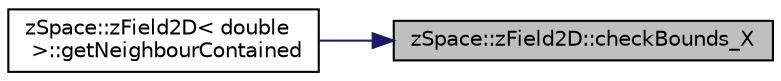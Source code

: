 digraph "zSpace::zField2D::checkBounds_X"
{
 // LATEX_PDF_SIZE
  edge [fontname="Helvetica",fontsize="10",labelfontname="Helvetica",labelfontsize="10"];
  node [fontname="Helvetica",fontsize="10",shape=record];
  rankdir="RL";
  Node9 [label="zSpace::zField2D::checkBounds_X",height=0.2,width=0.4,color="black", fillcolor="grey75", style="filled", fontcolor="black",tooltip="This method check if the input index is the bounds of the resolution in X."];
  Node9 -> Node10 [dir="back",color="midnightblue",fontsize="10",style="solid",fontname="Helvetica"];
  Node10 [label="zSpace::zField2D\< double\l \>::getNeighbourContained",height=0.2,width=0.4,color="black", fillcolor="white", style="filled",URL="$classz_space_1_1z_field2_d.html#acd5ae0962beba49d8d76ae8e2dcb8811",tooltip="This method gets the gridPoints which contain the input position."];
}
